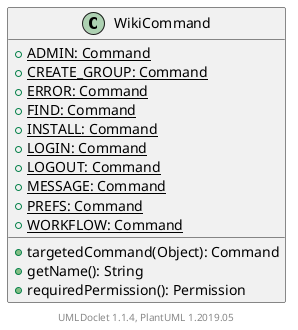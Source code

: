 @startuml

    class WikiCommand [[WikiCommand.html]] {
        {static} +ADMIN: Command
        {static} +CREATE_GROUP: Command
        {static} +ERROR: Command
        {static} +FIND: Command
        {static} +INSTALL: Command
        {static} +LOGIN: Command
        {static} +LOGOUT: Command
        {static} +MESSAGE: Command
        {static} +PREFS: Command
        {static} +WORKFLOW: Command
        +targetedCommand(Object): Command
        +getName(): String
        +requiredPermission(): Permission
    }


    center footer UMLDoclet 1.1.4, PlantUML 1.2019.05
@enduml
